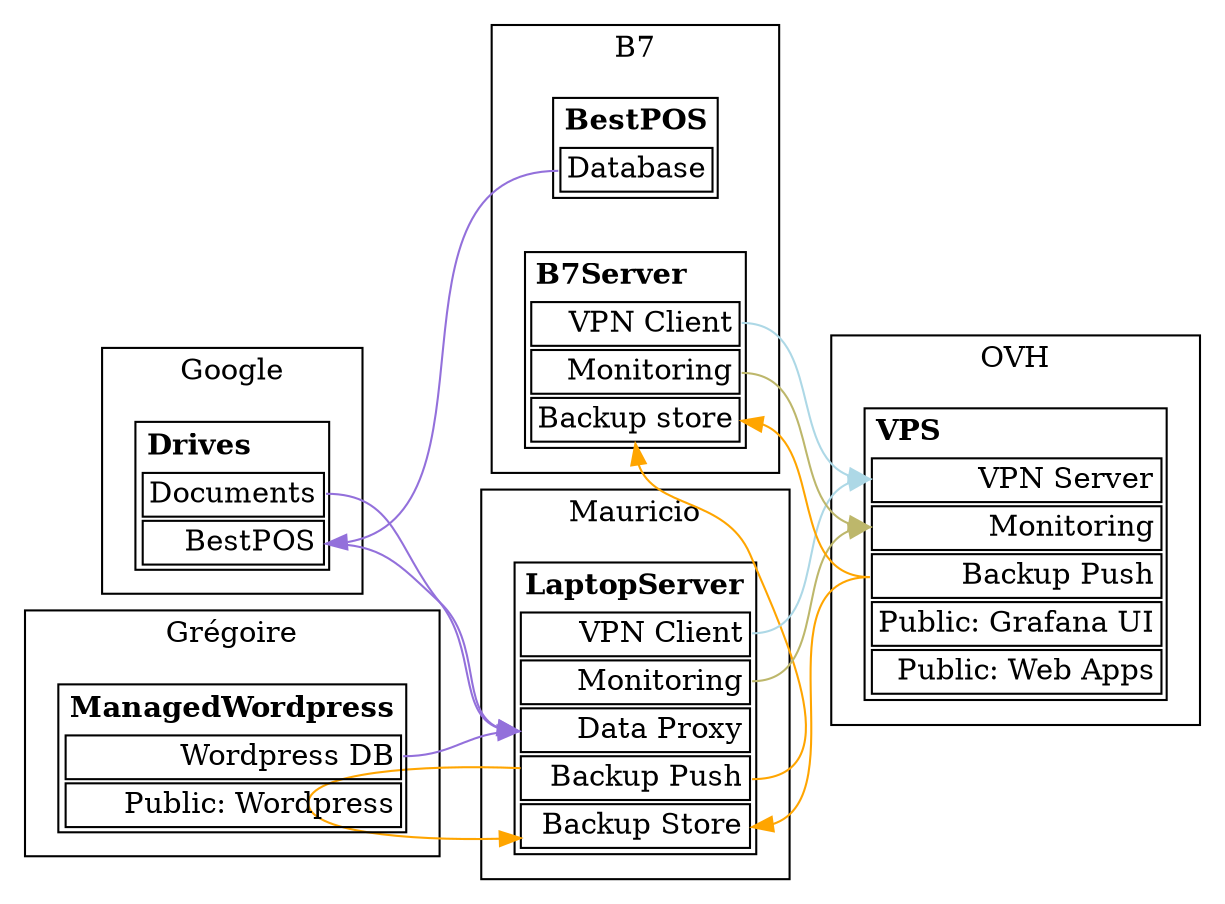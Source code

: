 digraph D {
  compound=true;
  rankdir=LR;
  node [shape=none]

  subgraph cluster_mau {
    label = "Mauricio"

    LaptopServer [
      label=<
        <TABLE>
          <TR><TD align="text" border="0"><B>LaptopServer</B><br align="left" /></TD></TR>
          <TR><TD align="text" port="vpnclient">VPN Client<br align="right" /></TD></TR>
          <TR><TD align="text" port="monitoring">Monitoring<br align="right" /></TD></TR>
          <TR><TD align="text" port="dataproxy">Data Proxy<br align="right" /></TD></TR>
          <TR><TD align="text" port="backuppush">Backup Push<br align="right" /></TD></TR>
          <TR><TD align="text" port="backupstore">Backup Store<br align="right" /></TD></TR>
        </TABLE>
      >
    ]
  }
  subgraph cluster_b7 {
    label = "B7"

    BestPOS [
      label=<
        <TABLE>
          <TR><TD align="text" border="0"><B>BestPOS</B><br align="left" /></TD></TR>
          <TR><TD align="text" port="db">Database<br align="right" /></TD></TR>
        </TABLE>
      >
    ]
    B7Server [
      label=<
        <TABLE>
          <TR><TD align="text" border="0"><B>B7Server</B><br align="left" /></TD></TR>
          <TR><TD align="text" port="vpnclient">VPN Client<br align="right" /></TD></TR>
          <TR><TD align="text" port="monitoring">Monitoring<br align="right" /></TD></TR>
          <TR><TD align="text" port="backupstore">Backup store<br align="right" /></TD></TR>
        </TABLE>
      >
    ]
  }
  subgraph cluster_ovh {
    label = "OVH"

    VPS [
      label=<
        <TABLE>
          <TR><TD align="text" border="0"><B>VPS</B><br align="left" /></TD></TR>
          <TR><TD align="text" port="vpnserver">VPN Server<br align="right" /></TD></TR>
          <TR><TD align="text" port="monitoring">Monitoring<br align="right" /></TD></TR>
          <TR><TD align="text" port="backuppush">Backup Push<br align="right" /></TD></TR>
          <TR><TD align="text">Public: Grafana UI<br align="right" /></TD></TR>
          <TR><TD align="text">Public: Web Apps<br align="right" /></TD></TR>
        </TABLE>
      >
    ]
  }
  subgraph cluster_gregoire {
    label = "Grégoire"

    ManagedWordpress [
      label=<
        <TABLE>
          <TR><TD align="text" border="0"><B>ManagedWordpress</B><br align="left" /></TD></TR>
          <TR><TD align="text" port="db">Wordpress DB<br align="right" /></TD></TR>
          <TR><TD align="text">Public: Wordpress<br align="right" /></TD></TR>
        </TABLE>
      >
    ]
  }
  subgraph cluster_google {
    label = "Google"

    Drives [
      label=<
        <TABLE>
          <TR><TD align="text" border="0"><B>Drives</B><br align="left" /></TD></TR>
          <TR><TD align="text" port="documents">Documents<br align="right" /></TD></TR>
          <TR><TD align="text" port="bestpos">BestPOS<br align="right" /></TD></TR>
        </TABLE>
      >
    ]
  }

  # VPN

  edge [color="lightblue"]

  LaptopServer:vpnclient -> VPS:vpnserver
  B7Server:vpnclient -> VPS:vpnserver

  # Backups

  edge [color="orange"]

  LaptopServer:backuppush -> LaptopServer:backupstore
  LaptopServer:backuppush -> B7Server:backupstore
  VPS:backuppush -> LaptopServer:backupstore
  VPS:backuppush -> B7Server:backupstore

  # Monitoring

  edge [color="darkkhaki"]

  LaptopServer:monitoring -> VPS:monitoring
  B7Server:monitoring -> VPS:monitoring

  # Drives and pull

  edge [color = "mediumpurple"]

  BestPOS:db -> Drives:bestpos
  ManagedWordpress:db -> LaptopServer:dataproxy
  Drives:documents -> LaptopServer:dataproxy
  Drives:bestpos -> LaptopServer:dataproxy
}
